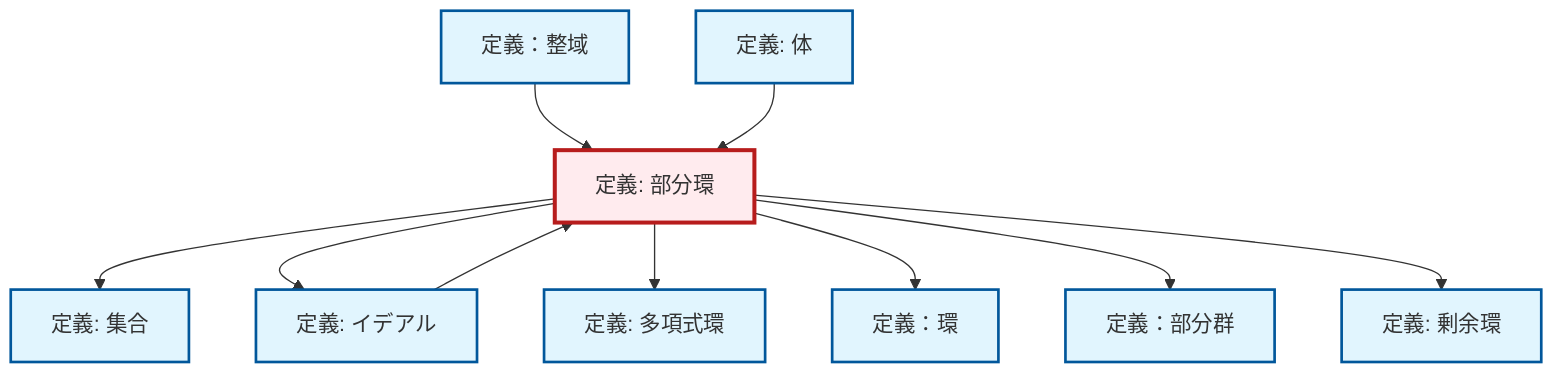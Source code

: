graph TD
    classDef definition fill:#e1f5fe,stroke:#01579b,stroke-width:2px
    classDef theorem fill:#f3e5f5,stroke:#4a148c,stroke-width:2px
    classDef axiom fill:#fff3e0,stroke:#e65100,stroke-width:2px
    classDef example fill:#e8f5e9,stroke:#1b5e20,stroke-width:2px
    classDef current fill:#ffebee,stroke:#b71c1c,stroke-width:3px
    def-field["定義: 体"]:::definition
    def-subgroup["定義：部分群"]:::definition
    def-ideal["定義: イデアル"]:::definition
    def-integral-domain["定義：整域"]:::definition
    def-ring["定義：環"]:::definition
    def-polynomial-ring["定義: 多項式環"]:::definition
    def-set["定義: 集合"]:::definition
    def-subring["定義: 部分環"]:::definition
    def-quotient-ring["定義: 剰余環"]:::definition
    def-subring --> def-set
    def-ideal --> def-subring
    def-subring --> def-ideal
    def-subring --> def-polynomial-ring
    def-subring --> def-ring
    def-subring --> def-subgroup
    def-subring --> def-quotient-ring
    def-integral-domain --> def-subring
    def-field --> def-subring
    class def-subring current